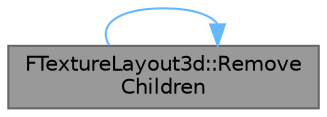 digraph "FTextureLayout3d::RemoveChildren"
{
 // INTERACTIVE_SVG=YES
 // LATEX_PDF_SIZE
  bgcolor="transparent";
  edge [fontname=Helvetica,fontsize=10,labelfontname=Helvetica,labelfontsize=10];
  node [fontname=Helvetica,fontsize=10,shape=box,height=0.2,width=0.4];
  rankdir="LR";
  Node1 [id="Node000001",label="FTextureLayout3d::Remove\lChildren",height=0.2,width=0.4,color="gray40", fillcolor="grey60", style="filled", fontcolor="black",tooltip="Recursively removes the children of a given node from the Nodes array and adjusts existing indices to..."];
  Node1 -> Node1 [id="edge1_Node000001_Node000001",color="steelblue1",style="solid",tooltip=" "];
}
